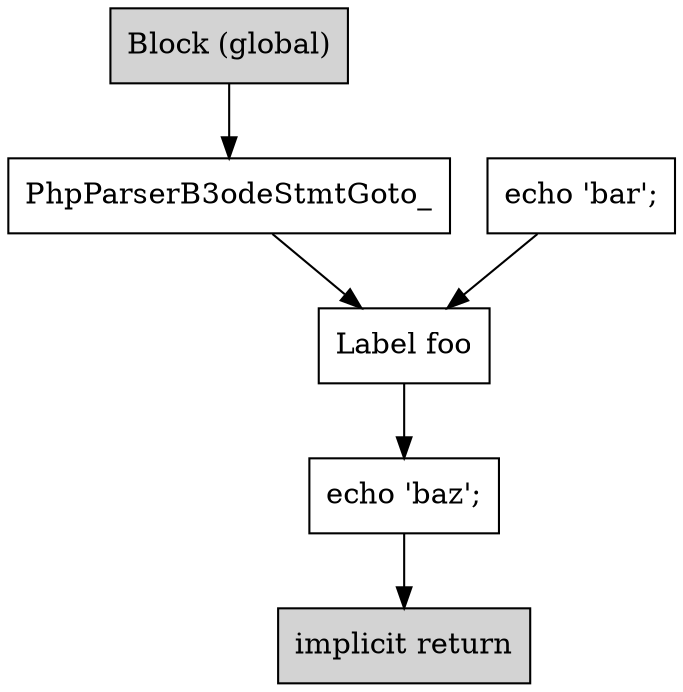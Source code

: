 digraph G {
    B1 [shape=box,label="implicit return",style=filled]
    B2 [shape=box,label="Block (global)",style=filled]
    B2 -> B3
    B3 [shape=box,label="PhpParser\Node\Stmt\Goto_"]
    B3 -> B4
    B4 [shape=box,label="Label foo"]
    B4 -> B5
    B6 [shape=box,label="echo 'bar';"]
    B6 -> B4
    B5 [shape=box,label="echo 'baz';"]
    B5 -> B1
}